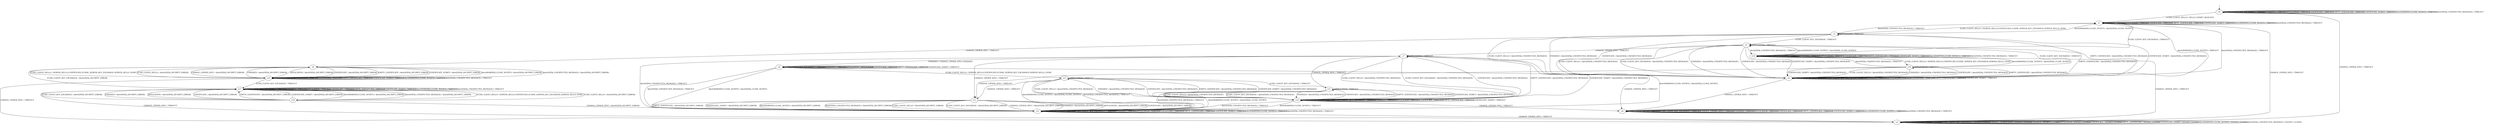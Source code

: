 digraph h5 {
s0 [label="s0"];
s1 [label="s1"];
s2 [label="s2"];
s3 [label="s3"];
s16 [label="s16"];
s4 [label="s4"];
s5 [label="s5"];
s6 [label="s6"];
s19 [label="s19"];
s7 [label="s7"];
s9 [label="s9"];
s10 [label="s10"];
s17 [label="s17"];
s8 [label="s8"];
s11 [label="s11"];
s14 [label="s14"];
s15 [label="s15"];
s18 [label="s18"];
s12 [label="s12"];
s13 [label="s13"];
s0 -> s1 [label="ECDH_CLIENT_HELLO / HELLO_VERIFY_REQUEST"];
s0 -> s0 [label="ECDH_CLIENT_KEY_EXCHANGE / TIMEOUT"];
s0 -> s2 [label="CHANGE_CIPHER_SPEC / TIMEOUT"];
s0 -> s0 [label="FINISHED / TIMEOUT"];
s0 -> s0 [label="APPLICATION / TIMEOUT"];
s0 -> s0 [label="CERTIFICATE / TIMEOUT"];
s0 -> s0 [label="EMPTY_CERTIFICATE / TIMEOUT"];
s0 -> s0 [label="CERTIFICATE_VERIFY / TIMEOUT"];
s0 -> s0 [label="Alert(WARNING,CLOSE_NOTIFY) / TIMEOUT"];
s0 -> s0 [label="Alert(FATAL,UNEXPECTED_MESSAGE) / TIMEOUT"];
s1 -> s3 [label="ECDH_CLIENT_HELLO / SERVER_HELLO,CERTIFICATE,ECDHE_SERVER_KEY_EXCHANGE,SERVER_HELLO_DONE"];
s1 -> s16 [label="ECDH_CLIENT_KEY_EXCHANGE / TIMEOUT"];
s1 -> s2 [label="CHANGE_CIPHER_SPEC / TIMEOUT"];
s1 -> s1 [label="FINISHED / TIMEOUT"];
s1 -> s1 [label="APPLICATION / TIMEOUT"];
s1 -> s1 [label="CERTIFICATE / TIMEOUT"];
s1 -> s1 [label="EMPTY_CERTIFICATE / TIMEOUT"];
s1 -> s1 [label="CERTIFICATE_VERIFY / TIMEOUT"];
s1 -> s1 [label="Alert(WARNING,CLOSE_NOTIFY) / TIMEOUT"];
s1 -> s1 [label="Alert(FATAL,UNEXPECTED_MESSAGE) / TIMEOUT"];
s2 -> s2 [label="ECDH_CLIENT_HELLO / SOCKET_CLOSED"];
s2 -> s2 [label="ECDH_CLIENT_KEY_EXCHANGE / SOCKET_CLOSED"];
s2 -> s2 [label="CHANGE_CIPHER_SPEC / SOCKET_CLOSED"];
s2 -> s2 [label="FINISHED / SOCKET_CLOSED"];
s2 -> s2 [label="APPLICATION / SOCKET_CLOSED"];
s2 -> s2 [label="CERTIFICATE / SOCKET_CLOSED"];
s2 -> s2 [label="EMPTY_CERTIFICATE / SOCKET_CLOSED"];
s2 -> s2 [label="CERTIFICATE_VERIFY / SOCKET_CLOSED"];
s2 -> s2 [label="Alert(WARNING,CLOSE_NOTIFY) / SOCKET_CLOSED"];
s2 -> s2 [label="Alert(FATAL,UNEXPECTED_MESSAGE) / SOCKET_CLOSED"];
s3 -> s4 [label="ECDH_CLIENT_HELLO / Alert(FATAL,UNEXPECTED_MESSAGE)"];
s3 -> s5 [label="ECDH_CLIENT_KEY_EXCHANGE / TIMEOUT"];
s3 -> s6 [label="CHANGE_CIPHER_SPEC / TIMEOUT"];
s3 -> s4 [label="FINISHED / Alert(FATAL,UNEXPECTED_MESSAGE)"];
s3 -> s3 [label="APPLICATION / TIMEOUT"];
s3 -> s4 [label="CERTIFICATE / Alert(FATAL,UNEXPECTED_MESSAGE)"];
s3 -> s4 [label="EMPTY_CERTIFICATE / Alert(FATAL,UNEXPECTED_MESSAGE)"];
s3 -> s4 [label="CERTIFICATE_VERIFY / Alert(FATAL,UNEXPECTED_MESSAGE)"];
s3 -> s1 [label="Alert(WARNING,CLOSE_NOTIFY) / Alert(FATAL,CLOSE_NOTIFY)"];
s3 -> s1 [label="Alert(FATAL,UNEXPECTED_MESSAGE) / TIMEOUT"];
s16 -> s19 [label="ECDH_CLIENT_HELLO / SERVER_HELLO,CERTIFICATE,ECDHE_SERVER_KEY_EXCHANGE,SERVER_HELLO_DONE"];
s16 -> s16 [label="ECDH_CLIENT_KEY_EXCHANGE / TIMEOUT"];
s16 -> s2 [label="CHANGE_CIPHER_SPEC / TIMEOUT"];
s16 -> s16 [label="FINISHED / TIMEOUT"];
s16 -> s16 [label="APPLICATION / TIMEOUT"];
s16 -> s16 [label="CERTIFICATE / TIMEOUT"];
s16 -> s16 [label="EMPTY_CERTIFICATE / TIMEOUT"];
s16 -> s16 [label="CERTIFICATE_VERIFY / TIMEOUT"];
s16 -> s16 [label="Alert(WARNING,CLOSE_NOTIFY) / TIMEOUT"];
s16 -> s16 [label="Alert(FATAL,UNEXPECTED_MESSAGE) / TIMEOUT"];
s4 -> s4 [label="ECDH_CLIENT_HELLO / TIMEOUT"];
s4 -> s4 [label="ECDH_CLIENT_KEY_EXCHANGE / TIMEOUT"];
s4 -> s9 [label="CHANGE_CIPHER_SPEC / TIMEOUT"];
s4 -> s4 [label="FINISHED / TIMEOUT"];
s4 -> s4 [label="APPLICATION / TIMEOUT"];
s4 -> s4 [label="CERTIFICATE / TIMEOUT"];
s4 -> s4 [label="EMPTY_CERTIFICATE / TIMEOUT"];
s4 -> s4 [label="CERTIFICATE_VERIFY / TIMEOUT"];
s4 -> s1 [label="Alert(WARNING,CLOSE_NOTIFY) / TIMEOUT"];
s4 -> s1 [label="Alert(FATAL,UNEXPECTED_MESSAGE) / TIMEOUT"];
s5 -> s4 [label="ECDH_CLIENT_HELLO / Alert(FATAL,UNEXPECTED_MESSAGE)"];
s5 -> s4 [label="ECDH_CLIENT_KEY_EXCHANGE / Alert(FATAL,UNEXPECTED_MESSAGE)"];
s5 -> s7 [label="CHANGE_CIPHER_SPEC / TIMEOUT"];
s5 -> s4 [label="FINISHED / Alert(FATAL,UNEXPECTED_MESSAGE)"];
s5 -> s5 [label="APPLICATION / TIMEOUT"];
s5 -> s4 [label="CERTIFICATE / Alert(FATAL,UNEXPECTED_MESSAGE)"];
s5 -> s4 [label="EMPTY_CERTIFICATE / Alert(FATAL,UNEXPECTED_MESSAGE)"];
s5 -> s4 [label="CERTIFICATE_VERIFY / Alert(FATAL,UNEXPECTED_MESSAGE)"];
s5 -> s16 [label="Alert(WARNING,CLOSE_NOTIFY) / Alert(FATAL,CLOSE_NOTIFY)"];
s5 -> s16 [label="Alert(FATAL,UNEXPECTED_MESSAGE) / TIMEOUT"];
s6 -> s10 [label="ECDH_CLIENT_HELLO / Alert(FATAL,DECRYPT_ERROR)"];
s6 -> s17 [label="ECDH_CLIENT_KEY_EXCHANGE / Alert(FATAL,DECRYPT_ERROR)"];
s6 -> s10 [label="CHANGE_CIPHER_SPEC / Alert(FATAL,DECRYPT_ERROR)"];
s6 -> s10 [label="FINISHED / Alert(FATAL,DECRYPT_ERROR)"];
s6 -> s10 [label="APPLICATION / Alert(FATAL,DECRYPT_ERROR)"];
s6 -> s10 [label="CERTIFICATE / Alert(FATAL,DECRYPT_ERROR)"];
s6 -> s10 [label="EMPTY_CERTIFICATE / Alert(FATAL,DECRYPT_ERROR)"];
s6 -> s10 [label="CERTIFICATE_VERIFY / Alert(FATAL,DECRYPT_ERROR)"];
s6 -> s10 [label="Alert(WARNING,CLOSE_NOTIFY) / Alert(FATAL,DECRYPT_ERROR)"];
s6 -> s10 [label="Alert(FATAL,UNEXPECTED_MESSAGE) / Alert(FATAL,DECRYPT_ERROR)"];
s19 -> s4 [label="ECDH_CLIENT_HELLO / Alert(FATAL,UNEXPECTED_MESSAGE)"];
s19 -> s5 [label="ECDH_CLIENT_KEY_EXCHANGE / TIMEOUT"];
s19 -> s11 [label="CHANGE_CIPHER_SPEC / TIMEOUT"];
s19 -> s4 [label="FINISHED / Alert(FATAL,UNEXPECTED_MESSAGE)"];
s19 -> s19 [label="APPLICATION / TIMEOUT"];
s19 -> s4 [label="CERTIFICATE / Alert(FATAL,UNEXPECTED_MESSAGE)"];
s19 -> s4 [label="EMPTY_CERTIFICATE / Alert(FATAL,UNEXPECTED_MESSAGE)"];
s19 -> s4 [label="CERTIFICATE_VERIFY / Alert(FATAL,UNEXPECTED_MESSAGE)"];
s19 -> s16 [label="Alert(WARNING,CLOSE_NOTIFY) / Alert(FATAL,CLOSE_NOTIFY)"];
s19 -> s16 [label="Alert(FATAL,UNEXPECTED_MESSAGE) / TIMEOUT"];
s7 -> s14 [label="ECDH_CLIENT_HELLO / Alert(FATAL,UNEXPECTED_MESSAGE)"];
s7 -> s14 [label="ECDH_CLIENT_KEY_EXCHANGE / Alert(FATAL,UNEXPECTED_MESSAGE)"];
s7 -> s11 [label="CHANGE_CIPHER_SPEC / TIMEOUT"];
s7 -> s8 [label="FINISHED / CHANGE_CIPHER_SPEC,FINISHED"];
s7 -> s7 [label="APPLICATION / TIMEOUT"];
s7 -> s14 [label="CERTIFICATE / Alert(FATAL,UNEXPECTED_MESSAGE)"];
s7 -> s14 [label="EMPTY_CERTIFICATE / Alert(FATAL,UNEXPECTED_MESSAGE)"];
s7 -> s14 [label="CERTIFICATE_VERIFY / Alert(FATAL,UNEXPECTED_MESSAGE)"];
s7 -> s15 [label="Alert(WARNING,CLOSE_NOTIFY) / Alert(FATAL,CLOSE_NOTIFY)"];
s7 -> s15 [label="Alert(FATAL,UNEXPECTED_MESSAGE) / TIMEOUT"];
s9 -> s9 [label="ECDH_CLIENT_HELLO / TIMEOUT"];
s9 -> s9 [label="ECDH_CLIENT_KEY_EXCHANGE / TIMEOUT"];
s9 -> s9 [label="CHANGE_CIPHER_SPEC / TIMEOUT"];
s9 -> s9 [label="FINISHED / TIMEOUT"];
s9 -> s9 [label="APPLICATION / TIMEOUT"];
s9 -> s9 [label="CERTIFICATE / TIMEOUT"];
s9 -> s9 [label="EMPTY_CERTIFICATE / TIMEOUT"];
s9 -> s9 [label="CERTIFICATE_VERIFY / TIMEOUT"];
s9 -> s9 [label="Alert(WARNING,CLOSE_NOTIFY) / TIMEOUT"];
s9 -> s9 [label="Alert(FATAL,UNEXPECTED_MESSAGE) / TIMEOUT"];
s10 -> s6 [label="ECDH_CLIENT_HELLO / SERVER_HELLO,CERTIFICATE,ECDHE_SERVER_KEY_EXCHANGE,SERVER_HELLO_DONE"];
s10 -> s17 [label="ECDH_CLIENT_KEY_EXCHANGE / TIMEOUT"];
s10 -> s2 [label="CHANGE_CIPHER_SPEC / TIMEOUT"];
s10 -> s10 [label="FINISHED / TIMEOUT"];
s10 -> s10 [label="APPLICATION / TIMEOUT"];
s10 -> s10 [label="CERTIFICATE / TIMEOUT"];
s10 -> s10 [label="EMPTY_CERTIFICATE / TIMEOUT"];
s10 -> s10 [label="CERTIFICATE_VERIFY / TIMEOUT"];
s10 -> s10 [label="Alert(WARNING,CLOSE_NOTIFY) / TIMEOUT"];
s10 -> s10 [label="Alert(FATAL,UNEXPECTED_MESSAGE) / TIMEOUT"];
s17 -> s18 [label="ECDH_CLIENT_HELLO / SERVER_HELLO,CERTIFICATE,ECDHE_SERVER_KEY_EXCHANGE,SERVER_HELLO_DONE"];
s17 -> s17 [label="ECDH_CLIENT_KEY_EXCHANGE / TIMEOUT"];
s17 -> s2 [label="CHANGE_CIPHER_SPEC / TIMEOUT"];
s17 -> s17 [label="FINISHED / TIMEOUT"];
s17 -> s17 [label="APPLICATION / TIMEOUT"];
s17 -> s17 [label="CERTIFICATE / TIMEOUT"];
s17 -> s17 [label="EMPTY_CERTIFICATE / TIMEOUT"];
s17 -> s17 [label="CERTIFICATE_VERIFY / TIMEOUT"];
s17 -> s17 [label="Alert(WARNING,CLOSE_NOTIFY) / TIMEOUT"];
s17 -> s17 [label="Alert(FATAL,UNEXPECTED_MESSAGE) / TIMEOUT"];
s8 -> s12 [label="ECDH_CLIENT_HELLO / SERVER_HELLO,CERTIFICATE,ECDHE_SERVER_KEY_EXCHANGE,SERVER_HELLO_DONE"];
s8 -> s8 [label="ECDH_CLIENT_KEY_EXCHANGE / TIMEOUT"];
s8 -> s9 [label="CHANGE_CIPHER_SPEC / TIMEOUT"];
s8 -> s8 [label="FINISHED / TIMEOUT"];
s8 -> s8 [label="APPLICATION / APPLICATION"];
s8 -> s8 [label="CERTIFICATE / TIMEOUT"];
s8 -> s8 [label="EMPTY_CERTIFICATE / TIMEOUT"];
s8 -> s8 [label="CERTIFICATE_VERIFY / TIMEOUT"];
s8 -> s15 [label="Alert(WARNING,CLOSE_NOTIFY) / Alert(FATAL,CLOSE_NOTIFY)"];
s8 -> s15 [label="Alert(FATAL,UNEXPECTED_MESSAGE) / TIMEOUT"];
s11 -> s15 [label="ECDH_CLIENT_HELLO / Alert(FATAL,DECRYPT_ERROR)"];
s11 -> s15 [label="ECDH_CLIENT_KEY_EXCHANGE / Alert(FATAL,DECRYPT_ERROR)"];
s11 -> s15 [label="CHANGE_CIPHER_SPEC / Alert(FATAL,DECRYPT_ERROR)"];
s11 -> s15 [label="FINISHED / Alert(FATAL,DECRYPT_ERROR)"];
s11 -> s15 [label="APPLICATION / Alert(FATAL,DECRYPT_ERROR)"];
s11 -> s15 [label="CERTIFICATE / Alert(FATAL,DECRYPT_ERROR)"];
s11 -> s15 [label="EMPTY_CERTIFICATE / Alert(FATAL,DECRYPT_ERROR)"];
s11 -> s15 [label="CERTIFICATE_VERIFY / Alert(FATAL,DECRYPT_ERROR)"];
s11 -> s15 [label="Alert(WARNING,CLOSE_NOTIFY) / Alert(FATAL,DECRYPT_ERROR)"];
s11 -> s15 [label="Alert(FATAL,UNEXPECTED_MESSAGE) / Alert(FATAL,DECRYPT_ERROR)"];
s14 -> s14 [label="ECDH_CLIENT_HELLO / TIMEOUT"];
s14 -> s14 [label="ECDH_CLIENT_KEY_EXCHANGE / TIMEOUT"];
s14 -> s9 [label="CHANGE_CIPHER_SPEC / TIMEOUT"];
s14 -> s14 [label="FINISHED / TIMEOUT"];
s14 -> s14 [label="APPLICATION / TIMEOUT"];
s14 -> s14 [label="CERTIFICATE / TIMEOUT"];
s14 -> s14 [label="EMPTY_CERTIFICATE / TIMEOUT"];
s14 -> s14 [label="CERTIFICATE_VERIFY / TIMEOUT"];
s14 -> s15 [label="Alert(WARNING,CLOSE_NOTIFY) / TIMEOUT"];
s14 -> s15 [label="Alert(FATAL,UNEXPECTED_MESSAGE) / TIMEOUT"];
s15 -> s15 [label="ECDH_CLIENT_HELLO / TIMEOUT"];
s15 -> s15 [label="ECDH_CLIENT_KEY_EXCHANGE / TIMEOUT"];
s15 -> s2 [label="CHANGE_CIPHER_SPEC / TIMEOUT"];
s15 -> s15 [label="FINISHED / TIMEOUT"];
s15 -> s15 [label="APPLICATION / TIMEOUT"];
s15 -> s15 [label="CERTIFICATE / TIMEOUT"];
s15 -> s15 [label="EMPTY_CERTIFICATE / TIMEOUT"];
s15 -> s15 [label="CERTIFICATE_VERIFY / TIMEOUT"];
s15 -> s15 [label="Alert(WARNING,CLOSE_NOTIFY) / TIMEOUT"];
s15 -> s15 [label="Alert(FATAL,UNEXPECTED_MESSAGE) / TIMEOUT"];
s18 -> s17 [label="ECDH_CLIENT_HELLO / Alert(FATAL,DECRYPT_ERROR)"];
s18 -> s17 [label="ECDH_CLIENT_KEY_EXCHANGE / Alert(FATAL,DECRYPT_ERROR)"];
s18 -> s15 [label="CHANGE_CIPHER_SPEC / Alert(FATAL,DECRYPT_ERROR)"];
s18 -> s17 [label="FINISHED / Alert(FATAL,DECRYPT_ERROR)"];
s18 -> s17 [label="APPLICATION / Alert(FATAL,DECRYPT_ERROR)"];
s18 -> s17 [label="CERTIFICATE / Alert(FATAL,DECRYPT_ERROR)"];
s18 -> s17 [label="EMPTY_CERTIFICATE / Alert(FATAL,DECRYPT_ERROR)"];
s18 -> s17 [label="CERTIFICATE_VERIFY / Alert(FATAL,DECRYPT_ERROR)"];
s18 -> s17 [label="Alert(WARNING,CLOSE_NOTIFY) / Alert(FATAL,DECRYPT_ERROR)"];
s18 -> s17 [label="Alert(FATAL,UNEXPECTED_MESSAGE) / Alert(FATAL,DECRYPT_ERROR)"];
s12 -> s14 [label="ECDH_CLIENT_HELLO / Alert(FATAL,UNEXPECTED_MESSAGE)"];
s12 -> s13 [label="ECDH_CLIENT_KEY_EXCHANGE / TIMEOUT"];
s12 -> s11 [label="CHANGE_CIPHER_SPEC / TIMEOUT"];
s12 -> s14 [label="FINISHED / Alert(FATAL,UNEXPECTED_MESSAGE)"];
s12 -> s12 [label="APPLICATION / TIMEOUT"];
s12 -> s14 [label="CERTIFICATE / Alert(FATAL,UNEXPECTED_MESSAGE)"];
s12 -> s14 [label="EMPTY_CERTIFICATE / Alert(FATAL,UNEXPECTED_MESSAGE)"];
s12 -> s14 [label="CERTIFICATE_VERIFY / Alert(FATAL,UNEXPECTED_MESSAGE)"];
s12 -> s15 [label="Alert(WARNING,CLOSE_NOTIFY) / Alert(FATAL,CLOSE_NOTIFY)"];
s12 -> s15 [label="Alert(FATAL,UNEXPECTED_MESSAGE) / TIMEOUT"];
s13 -> s14 [label="ECDH_CLIENT_HELLO / Alert(FATAL,UNEXPECTED_MESSAGE)"];
s13 -> s14 [label="ECDH_CLIENT_KEY_EXCHANGE / Alert(FATAL,UNEXPECTED_MESSAGE)"];
s13 -> s7 [label="CHANGE_CIPHER_SPEC / TIMEOUT"];
s13 -> s14 [label="FINISHED / Alert(FATAL,UNEXPECTED_MESSAGE)"];
s13 -> s13 [label="APPLICATION / TIMEOUT"];
s13 -> s14 [label="CERTIFICATE / Alert(FATAL,UNEXPECTED_MESSAGE)"];
s13 -> s14 [label="EMPTY_CERTIFICATE / Alert(FATAL,UNEXPECTED_MESSAGE)"];
s13 -> s14 [label="CERTIFICATE_VERIFY / Alert(FATAL,UNEXPECTED_MESSAGE)"];
s13 -> s15 [label="Alert(WARNING,CLOSE_NOTIFY) / Alert(FATAL,CLOSE_NOTIFY)"];
s13 -> s15 [label="Alert(FATAL,UNEXPECTED_MESSAGE) / TIMEOUT"];
__start0 [shape=none, label=""];
__start0 -> s0 [label=""];
}
